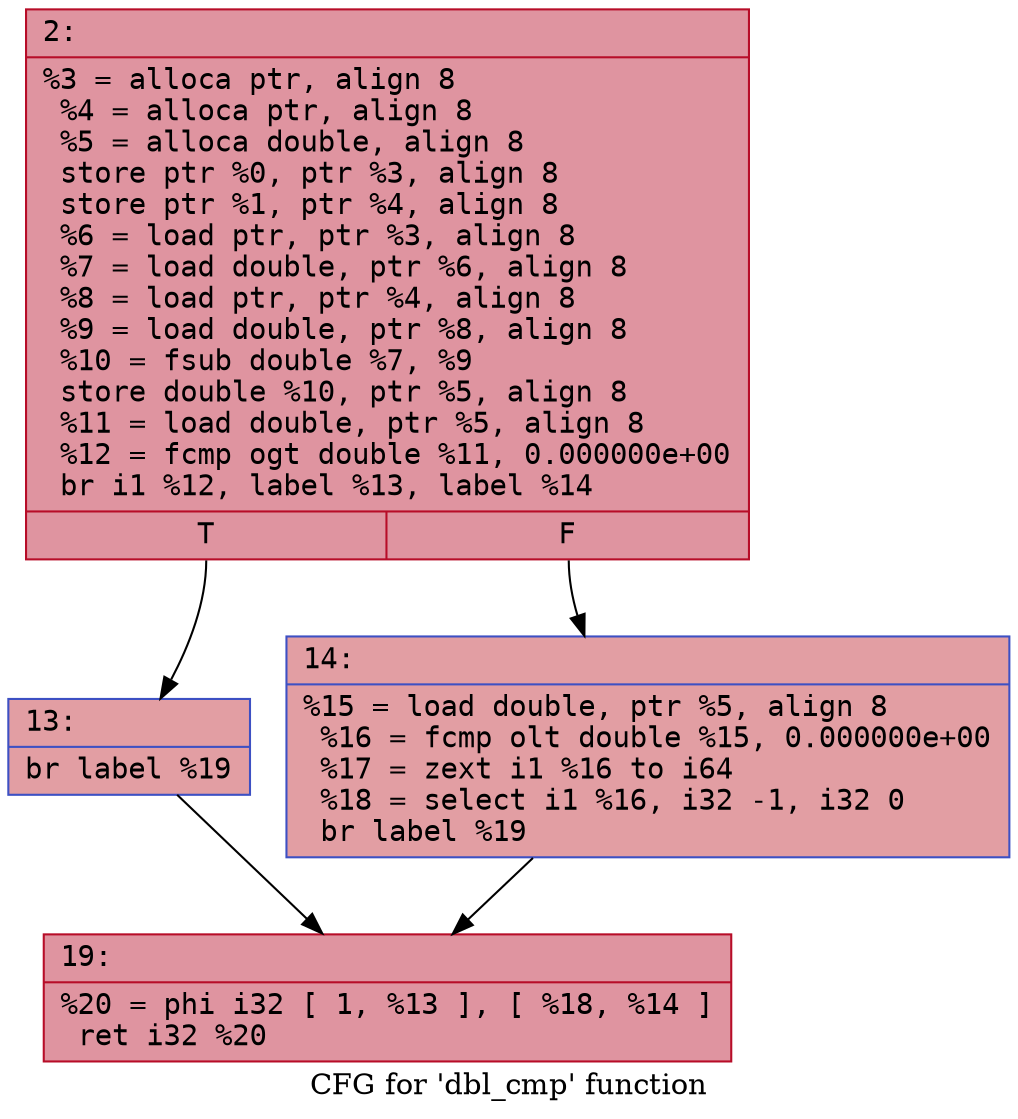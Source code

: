 digraph "CFG for 'dbl_cmp' function" {
	label="CFG for 'dbl_cmp' function";

	Node0x600001f337a0 [shape=record,color="#b70d28ff", style=filled, fillcolor="#b70d2870" fontname="Courier",label="{2:\l|  %3 = alloca ptr, align 8\l  %4 = alloca ptr, align 8\l  %5 = alloca double, align 8\l  store ptr %0, ptr %3, align 8\l  store ptr %1, ptr %4, align 8\l  %6 = load ptr, ptr %3, align 8\l  %7 = load double, ptr %6, align 8\l  %8 = load ptr, ptr %4, align 8\l  %9 = load double, ptr %8, align 8\l  %10 = fsub double %7, %9\l  store double %10, ptr %5, align 8\l  %11 = load double, ptr %5, align 8\l  %12 = fcmp ogt double %11, 0.000000e+00\l  br i1 %12, label %13, label %14\l|{<s0>T|<s1>F}}"];
	Node0x600001f337a0:s0 -> Node0x600001f337f0[tooltip="2 -> 13\nProbability 50.00%" ];
	Node0x600001f337a0:s1 -> Node0x600001f33840[tooltip="2 -> 14\nProbability 50.00%" ];
	Node0x600001f337f0 [shape=record,color="#3d50c3ff", style=filled, fillcolor="#be242e70" fontname="Courier",label="{13:\l|  br label %19\l}"];
	Node0x600001f337f0 -> Node0x600001f33890[tooltip="13 -> 19\nProbability 100.00%" ];
	Node0x600001f33840 [shape=record,color="#3d50c3ff", style=filled, fillcolor="#be242e70" fontname="Courier",label="{14:\l|  %15 = load double, ptr %5, align 8\l  %16 = fcmp olt double %15, 0.000000e+00\l  %17 = zext i1 %16 to i64\l  %18 = select i1 %16, i32 -1, i32 0\l  br label %19\l}"];
	Node0x600001f33840 -> Node0x600001f33890[tooltip="14 -> 19\nProbability 100.00%" ];
	Node0x600001f33890 [shape=record,color="#b70d28ff", style=filled, fillcolor="#b70d2870" fontname="Courier",label="{19:\l|  %20 = phi i32 [ 1, %13 ], [ %18, %14 ]\l  ret i32 %20\l}"];
}
